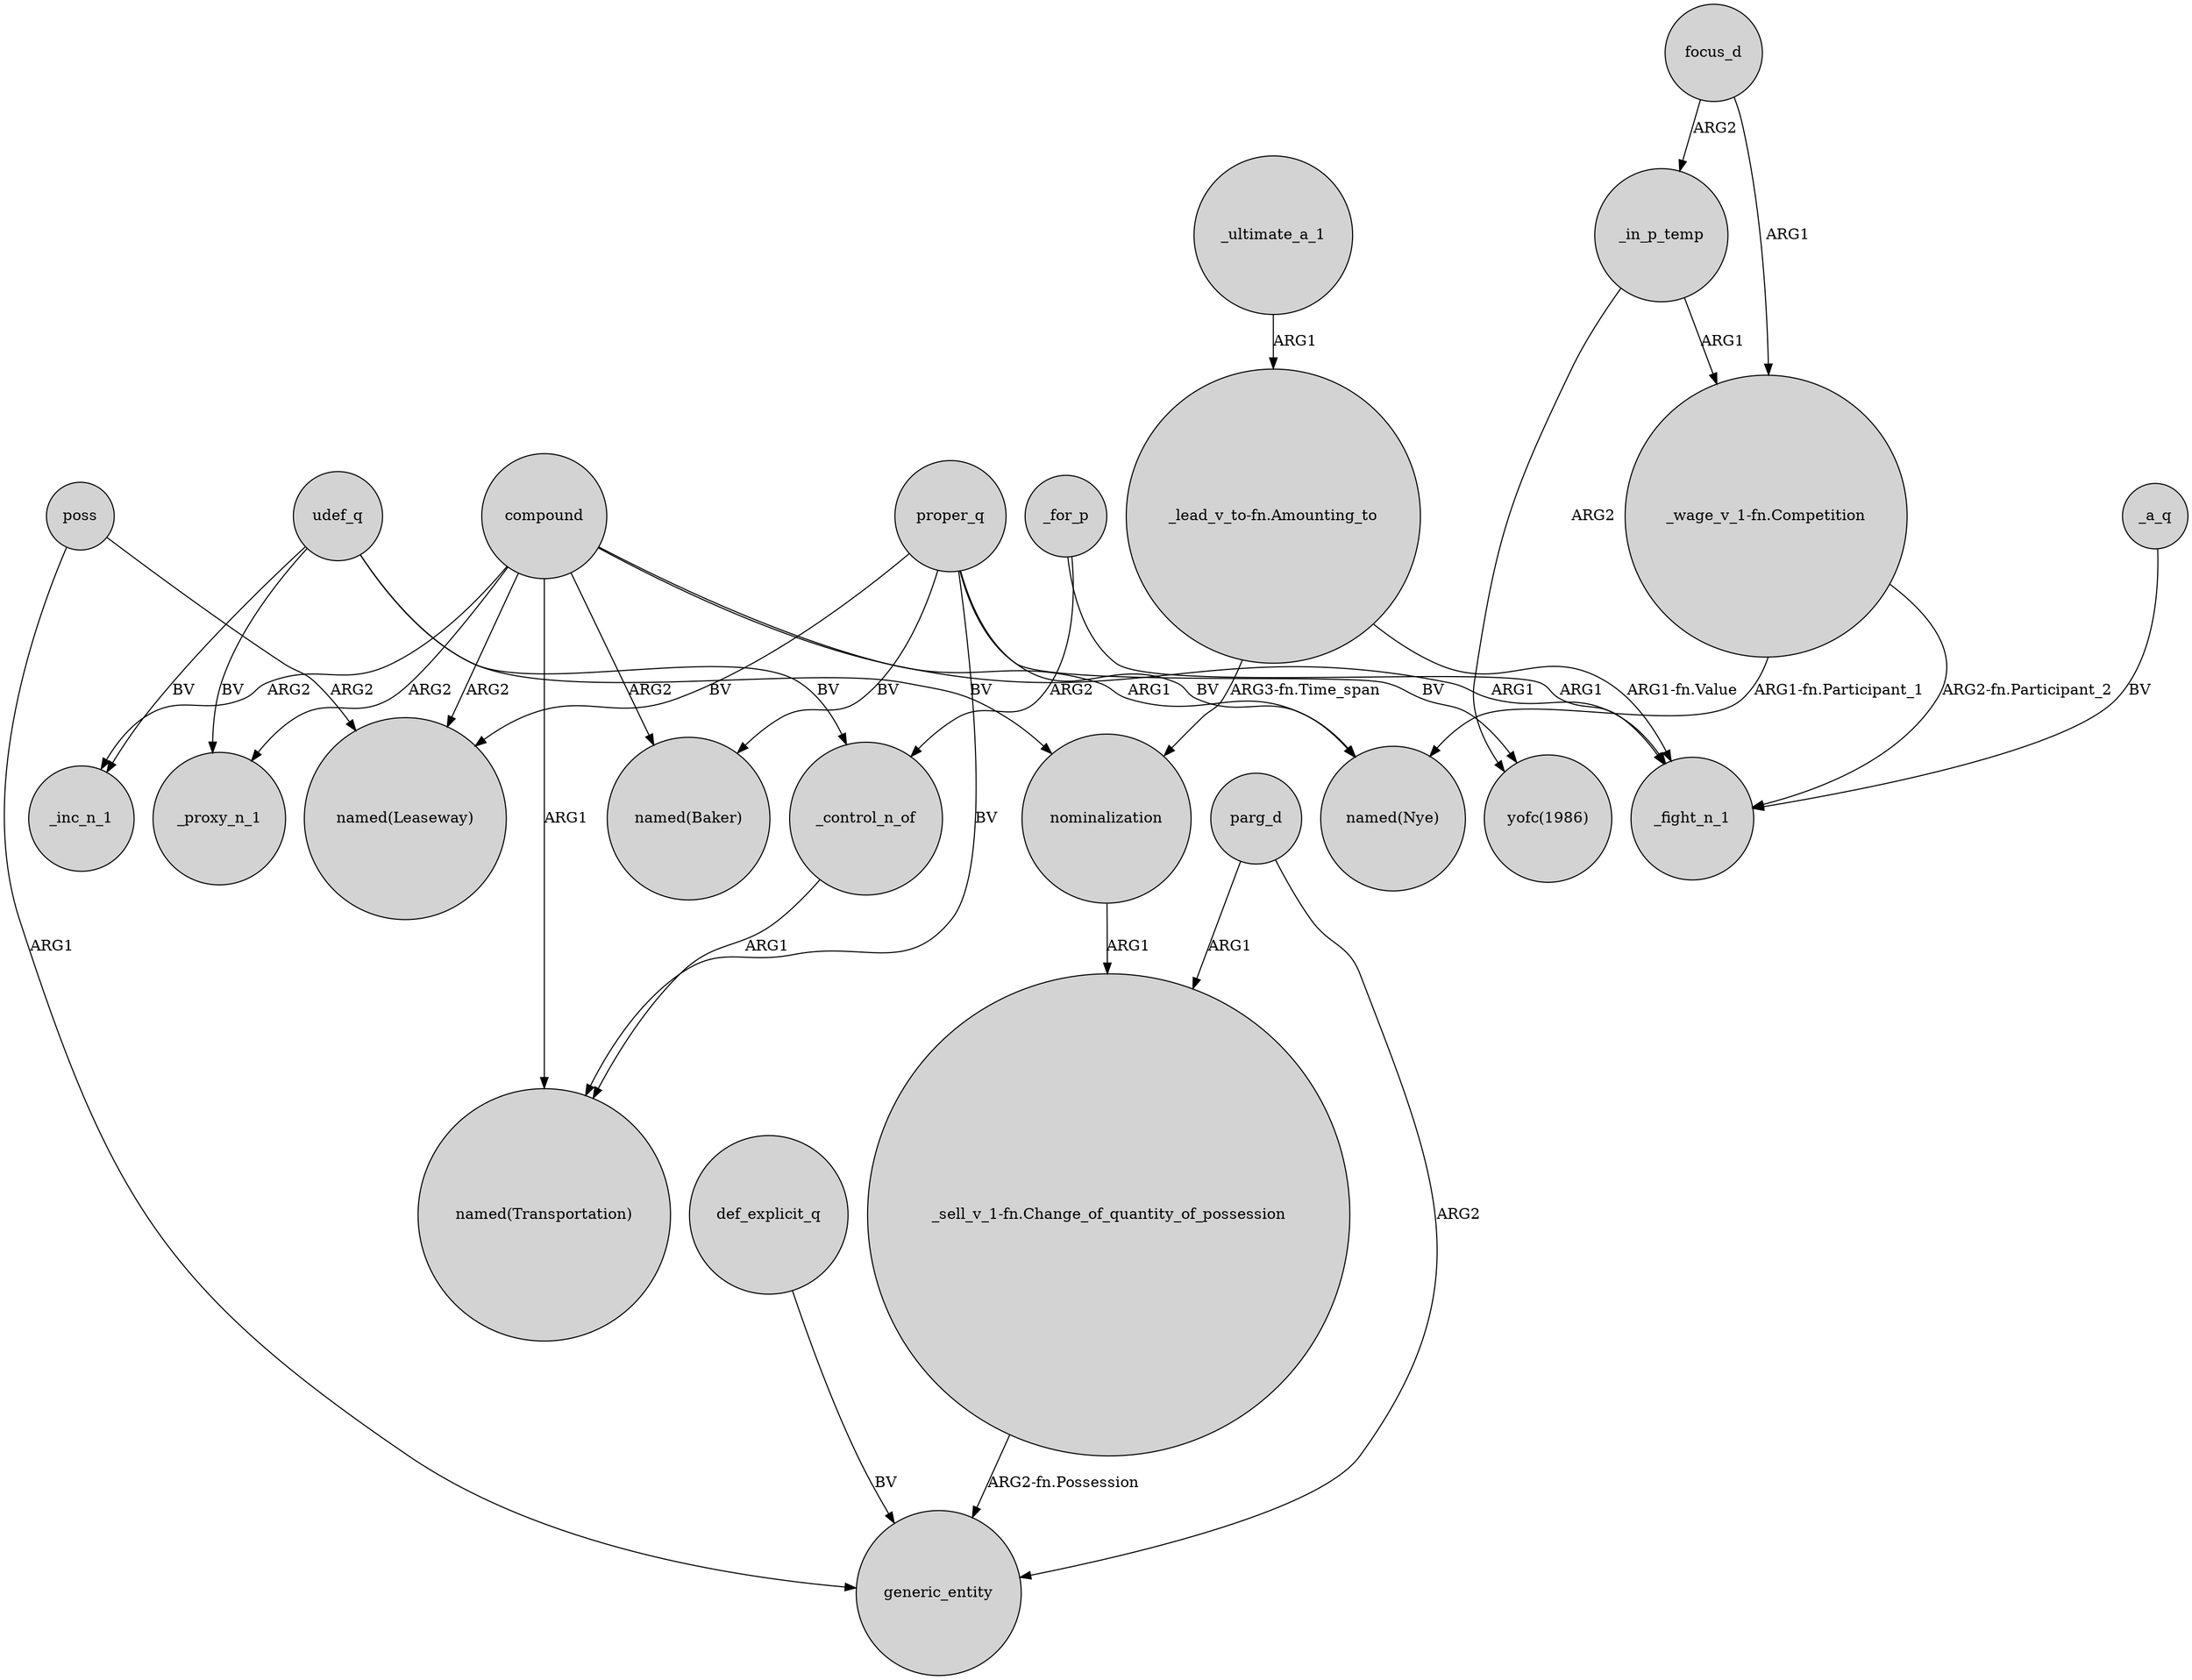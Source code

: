 digraph {
	node [shape=circle style=filled]
	"_wage_v_1-fn.Competition" -> "named(Nye)" [label="ARG1-fn.Participant_1"]
	compound -> "named(Transportation)" [label=ARG1]
	_control_n_of -> "named(Transportation)" [label=ARG1]
	udef_q -> _control_n_of [label=BV]
	def_explicit_q -> generic_entity [label=BV]
	proper_q -> "yofc(1986)" [label=BV]
	"_lead_v_to-fn.Amounting_to" -> nominalization [label="ARG3-fn.Time_span"]
	_in_p_temp -> "_wage_v_1-fn.Competition" [label=ARG1]
	_in_p_temp -> "yofc(1986)" [label=ARG2]
	udef_q -> _proxy_n_1 [label=BV]
	compound -> _proxy_n_1 [label=ARG2]
	"_wage_v_1-fn.Competition" -> _fight_n_1 [label="ARG2-fn.Participant_2"]
	compound -> "named(Nye)" [label=ARG1]
	"_lead_v_to-fn.Amounting_to" -> _fight_n_1 [label="ARG1-fn.Value"]
	udef_q -> nominalization [label=BV]
	compound -> "named(Baker)" [label=ARG2]
	proper_q -> "named(Baker)" [label=BV]
	_a_q -> _fight_n_1 [label=BV]
	poss -> "named(Leaseway)" [label=ARG2]
	_ultimate_a_1 -> "_lead_v_to-fn.Amounting_to" [label=ARG1]
	parg_d -> "_sell_v_1-fn.Change_of_quantity_of_possession" [label=ARG1]
	poss -> generic_entity [label=ARG1]
	"_sell_v_1-fn.Change_of_quantity_of_possession" -> generic_entity [label="ARG2-fn.Possession"]
	nominalization -> "_sell_v_1-fn.Change_of_quantity_of_possession" [label=ARG1]
	udef_q -> _inc_n_1 [label=BV]
	focus_d -> "_wage_v_1-fn.Competition" [label=ARG1]
	_for_p -> _control_n_of [label=ARG2]
	compound -> _inc_n_1 [label=ARG2]
	proper_q -> "named(Transportation)" [label=BV]
	_for_p -> _fight_n_1 [label=ARG1]
	compound -> _fight_n_1 [label=ARG1]
	focus_d -> _in_p_temp [label=ARG2]
	proper_q -> "named(Leaseway)" [label=BV]
	compound -> "named(Leaseway)" [label=ARG2]
	proper_q -> "named(Nye)" [label=BV]
	parg_d -> generic_entity [label=ARG2]
}
